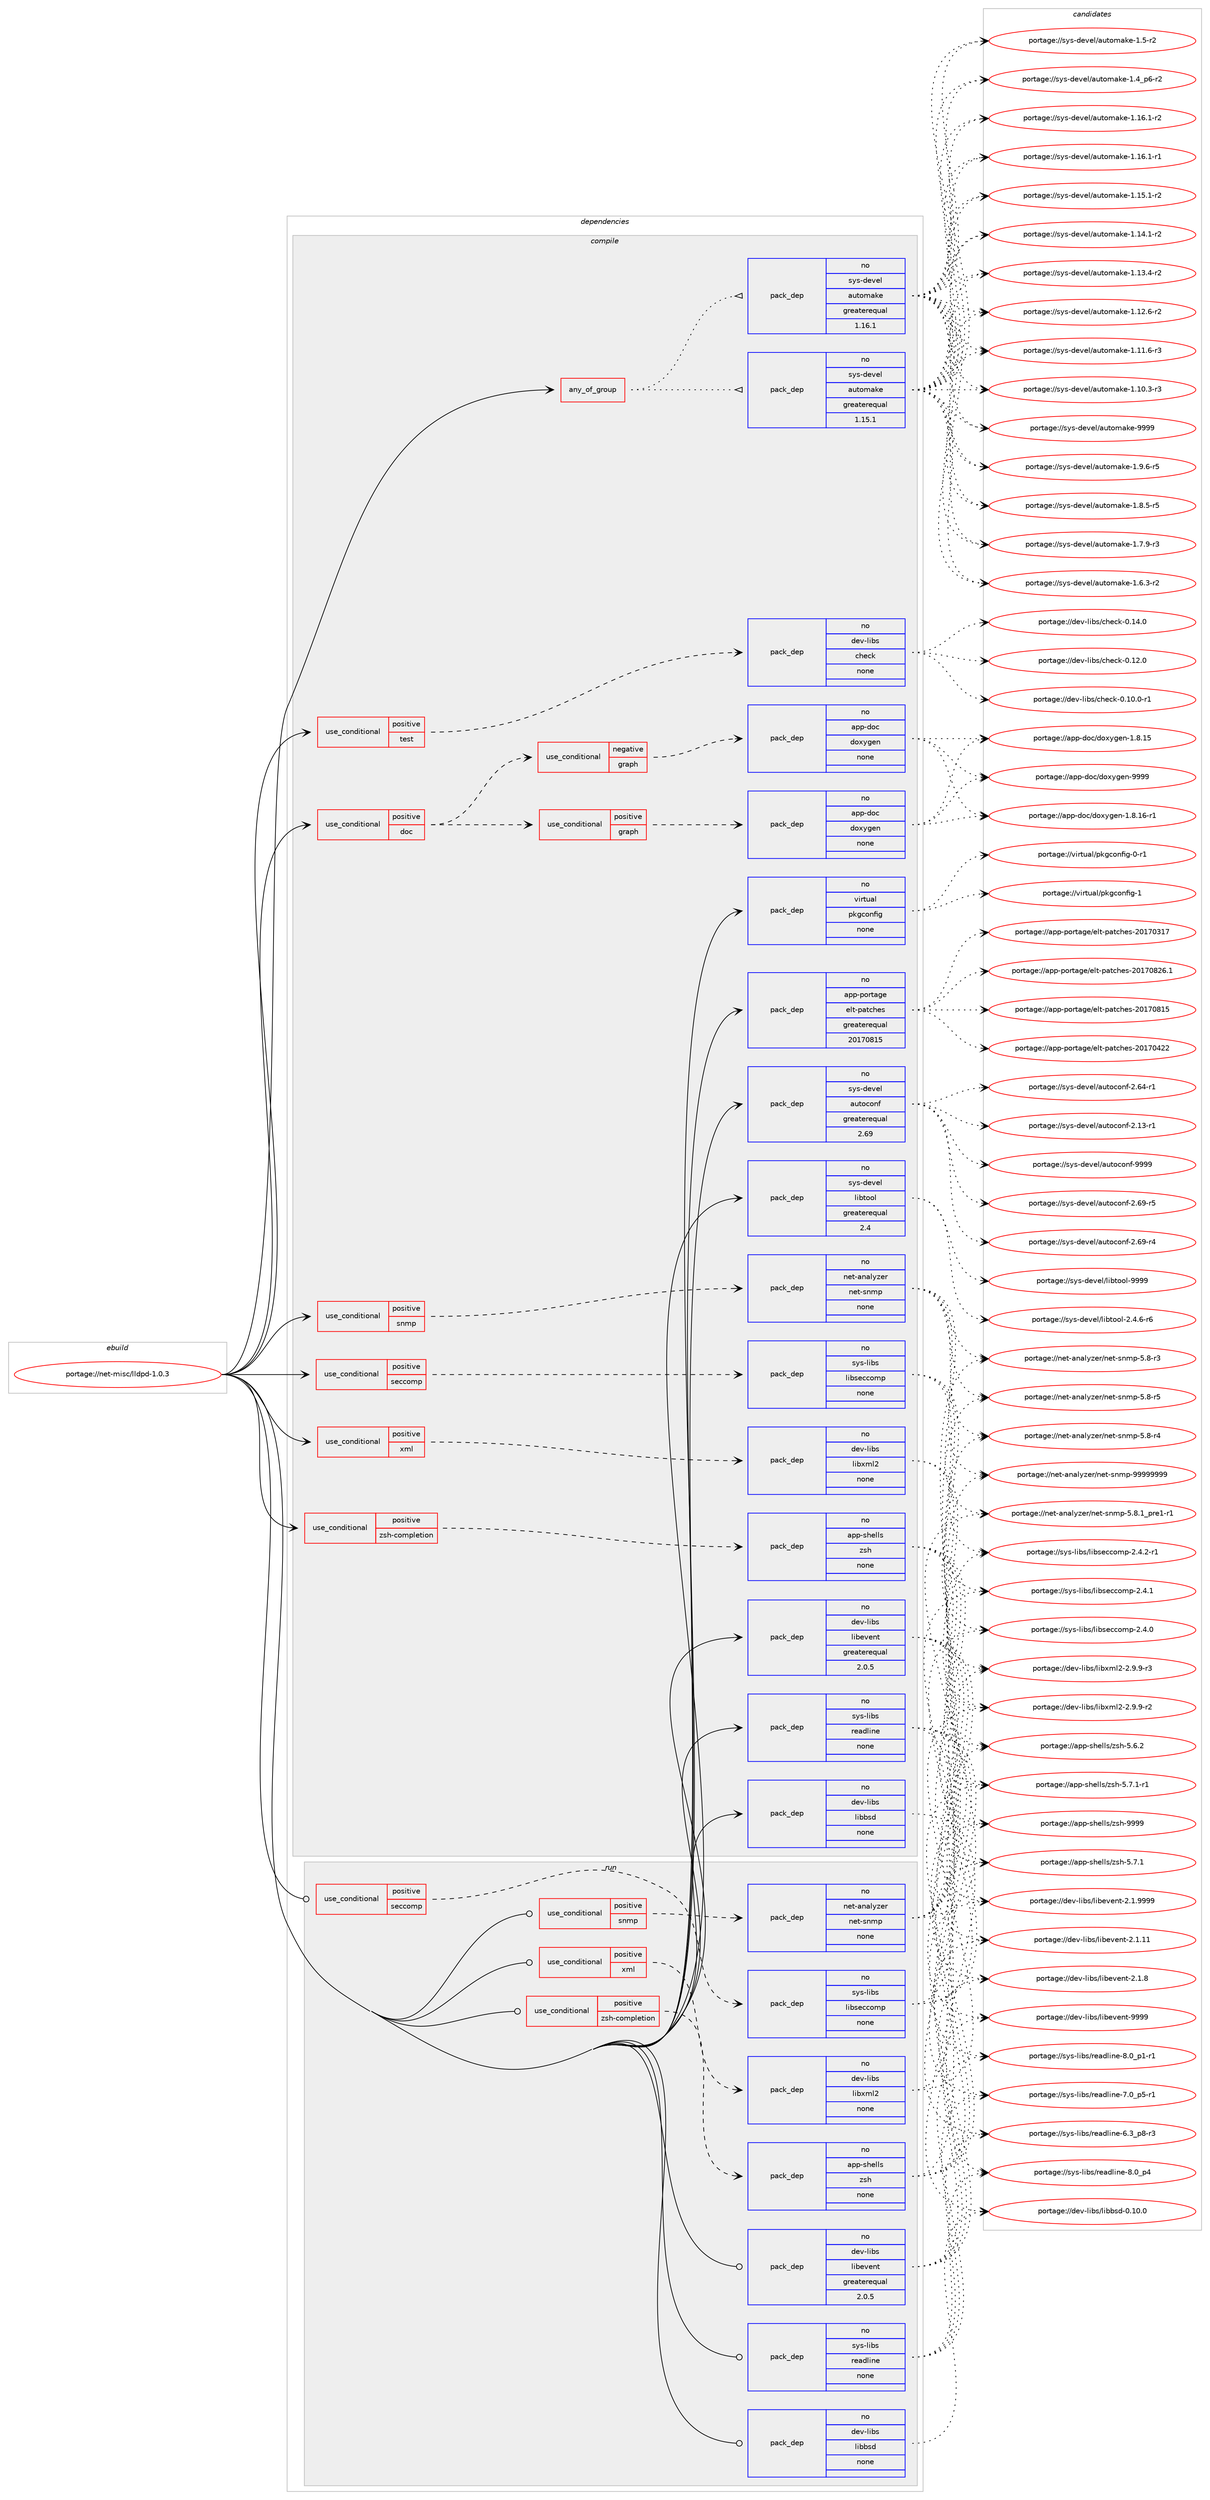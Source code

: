 digraph prolog {

# *************
# Graph options
# *************

newrank=true;
concentrate=true;
compound=true;
graph [rankdir=LR,fontname=Helvetica,fontsize=10,ranksep=1.5];#, ranksep=2.5, nodesep=0.2];
edge  [arrowhead=vee];
node  [fontname=Helvetica,fontsize=10];

# **********
# The ebuild
# **********

subgraph cluster_leftcol {
color=gray;
rank=same;
label=<<i>ebuild</i>>;
id [label="portage://net-misc/lldpd-1.0.3", color=red, width=4, href="../net-misc/lldpd-1.0.3.svg"];
}

# ****************
# The dependencies
# ****************

subgraph cluster_midcol {
color=gray;
label=<<i>dependencies</i>>;
subgraph cluster_compile {
fillcolor="#eeeeee";
style=filled;
label=<<i>compile</i>>;
subgraph any2016 {
dependency129157 [label=<<TABLE BORDER="0" CELLBORDER="1" CELLSPACING="0" CELLPADDING="4"><TR><TD CELLPADDING="10">any_of_group</TD></TR></TABLE>>, shape=none, color=red];subgraph pack100303 {
dependency129158 [label=<<TABLE BORDER="0" CELLBORDER="1" CELLSPACING="0" CELLPADDING="4" WIDTH="220"><TR><TD ROWSPAN="6" CELLPADDING="30">pack_dep</TD></TR><TR><TD WIDTH="110">no</TD></TR><TR><TD>sys-devel</TD></TR><TR><TD>automake</TD></TR><TR><TD>greaterequal</TD></TR><TR><TD>1.16.1</TD></TR></TABLE>>, shape=none, color=blue];
}
dependency129157:e -> dependency129158:w [weight=20,style="dotted",arrowhead="oinv"];
subgraph pack100304 {
dependency129159 [label=<<TABLE BORDER="0" CELLBORDER="1" CELLSPACING="0" CELLPADDING="4" WIDTH="220"><TR><TD ROWSPAN="6" CELLPADDING="30">pack_dep</TD></TR><TR><TD WIDTH="110">no</TD></TR><TR><TD>sys-devel</TD></TR><TR><TD>automake</TD></TR><TR><TD>greaterequal</TD></TR><TR><TD>1.15.1</TD></TR></TABLE>>, shape=none, color=blue];
}
dependency129157:e -> dependency129159:w [weight=20,style="dotted",arrowhead="oinv"];
}
id:e -> dependency129157:w [weight=20,style="solid",arrowhead="vee"];
subgraph cond26700 {
dependency129160 [label=<<TABLE BORDER="0" CELLBORDER="1" CELLSPACING="0" CELLPADDING="4"><TR><TD ROWSPAN="3" CELLPADDING="10">use_conditional</TD></TR><TR><TD>positive</TD></TR><TR><TD>doc</TD></TR></TABLE>>, shape=none, color=red];
subgraph cond26701 {
dependency129161 [label=<<TABLE BORDER="0" CELLBORDER="1" CELLSPACING="0" CELLPADDING="4"><TR><TD ROWSPAN="3" CELLPADDING="10">use_conditional</TD></TR><TR><TD>positive</TD></TR><TR><TD>graph</TD></TR></TABLE>>, shape=none, color=red];
subgraph pack100305 {
dependency129162 [label=<<TABLE BORDER="0" CELLBORDER="1" CELLSPACING="0" CELLPADDING="4" WIDTH="220"><TR><TD ROWSPAN="6" CELLPADDING="30">pack_dep</TD></TR><TR><TD WIDTH="110">no</TD></TR><TR><TD>app-doc</TD></TR><TR><TD>doxygen</TD></TR><TR><TD>none</TD></TR><TR><TD></TD></TR></TABLE>>, shape=none, color=blue];
}
dependency129161:e -> dependency129162:w [weight=20,style="dashed",arrowhead="vee"];
}
dependency129160:e -> dependency129161:w [weight=20,style="dashed",arrowhead="vee"];
subgraph cond26702 {
dependency129163 [label=<<TABLE BORDER="0" CELLBORDER="1" CELLSPACING="0" CELLPADDING="4"><TR><TD ROWSPAN="3" CELLPADDING="10">use_conditional</TD></TR><TR><TD>negative</TD></TR><TR><TD>graph</TD></TR></TABLE>>, shape=none, color=red];
subgraph pack100306 {
dependency129164 [label=<<TABLE BORDER="0" CELLBORDER="1" CELLSPACING="0" CELLPADDING="4" WIDTH="220"><TR><TD ROWSPAN="6" CELLPADDING="30">pack_dep</TD></TR><TR><TD WIDTH="110">no</TD></TR><TR><TD>app-doc</TD></TR><TR><TD>doxygen</TD></TR><TR><TD>none</TD></TR><TR><TD></TD></TR></TABLE>>, shape=none, color=blue];
}
dependency129163:e -> dependency129164:w [weight=20,style="dashed",arrowhead="vee"];
}
dependency129160:e -> dependency129163:w [weight=20,style="dashed",arrowhead="vee"];
}
id:e -> dependency129160:w [weight=20,style="solid",arrowhead="vee"];
subgraph cond26703 {
dependency129165 [label=<<TABLE BORDER="0" CELLBORDER="1" CELLSPACING="0" CELLPADDING="4"><TR><TD ROWSPAN="3" CELLPADDING="10">use_conditional</TD></TR><TR><TD>positive</TD></TR><TR><TD>seccomp</TD></TR></TABLE>>, shape=none, color=red];
subgraph pack100307 {
dependency129166 [label=<<TABLE BORDER="0" CELLBORDER="1" CELLSPACING="0" CELLPADDING="4" WIDTH="220"><TR><TD ROWSPAN="6" CELLPADDING="30">pack_dep</TD></TR><TR><TD WIDTH="110">no</TD></TR><TR><TD>sys-libs</TD></TR><TR><TD>libseccomp</TD></TR><TR><TD>none</TD></TR><TR><TD></TD></TR></TABLE>>, shape=none, color=blue];
}
dependency129165:e -> dependency129166:w [weight=20,style="dashed",arrowhead="vee"];
}
id:e -> dependency129165:w [weight=20,style="solid",arrowhead="vee"];
subgraph cond26704 {
dependency129167 [label=<<TABLE BORDER="0" CELLBORDER="1" CELLSPACING="0" CELLPADDING="4"><TR><TD ROWSPAN="3" CELLPADDING="10">use_conditional</TD></TR><TR><TD>positive</TD></TR><TR><TD>snmp</TD></TR></TABLE>>, shape=none, color=red];
subgraph pack100308 {
dependency129168 [label=<<TABLE BORDER="0" CELLBORDER="1" CELLSPACING="0" CELLPADDING="4" WIDTH="220"><TR><TD ROWSPAN="6" CELLPADDING="30">pack_dep</TD></TR><TR><TD WIDTH="110">no</TD></TR><TR><TD>net-analyzer</TD></TR><TR><TD>net-snmp</TD></TR><TR><TD>none</TD></TR><TR><TD></TD></TR></TABLE>>, shape=none, color=blue];
}
dependency129167:e -> dependency129168:w [weight=20,style="dashed",arrowhead="vee"];
}
id:e -> dependency129167:w [weight=20,style="solid",arrowhead="vee"];
subgraph cond26705 {
dependency129169 [label=<<TABLE BORDER="0" CELLBORDER="1" CELLSPACING="0" CELLPADDING="4"><TR><TD ROWSPAN="3" CELLPADDING="10">use_conditional</TD></TR><TR><TD>positive</TD></TR><TR><TD>test</TD></TR></TABLE>>, shape=none, color=red];
subgraph pack100309 {
dependency129170 [label=<<TABLE BORDER="0" CELLBORDER="1" CELLSPACING="0" CELLPADDING="4" WIDTH="220"><TR><TD ROWSPAN="6" CELLPADDING="30">pack_dep</TD></TR><TR><TD WIDTH="110">no</TD></TR><TR><TD>dev-libs</TD></TR><TR><TD>check</TD></TR><TR><TD>none</TD></TR><TR><TD></TD></TR></TABLE>>, shape=none, color=blue];
}
dependency129169:e -> dependency129170:w [weight=20,style="dashed",arrowhead="vee"];
}
id:e -> dependency129169:w [weight=20,style="solid",arrowhead="vee"];
subgraph cond26706 {
dependency129171 [label=<<TABLE BORDER="0" CELLBORDER="1" CELLSPACING="0" CELLPADDING="4"><TR><TD ROWSPAN="3" CELLPADDING="10">use_conditional</TD></TR><TR><TD>positive</TD></TR><TR><TD>xml</TD></TR></TABLE>>, shape=none, color=red];
subgraph pack100310 {
dependency129172 [label=<<TABLE BORDER="0" CELLBORDER="1" CELLSPACING="0" CELLPADDING="4" WIDTH="220"><TR><TD ROWSPAN="6" CELLPADDING="30">pack_dep</TD></TR><TR><TD WIDTH="110">no</TD></TR><TR><TD>dev-libs</TD></TR><TR><TD>libxml2</TD></TR><TR><TD>none</TD></TR><TR><TD></TD></TR></TABLE>>, shape=none, color=blue];
}
dependency129171:e -> dependency129172:w [weight=20,style="dashed",arrowhead="vee"];
}
id:e -> dependency129171:w [weight=20,style="solid",arrowhead="vee"];
subgraph cond26707 {
dependency129173 [label=<<TABLE BORDER="0" CELLBORDER="1" CELLSPACING="0" CELLPADDING="4"><TR><TD ROWSPAN="3" CELLPADDING="10">use_conditional</TD></TR><TR><TD>positive</TD></TR><TR><TD>zsh-completion</TD></TR></TABLE>>, shape=none, color=red];
subgraph pack100311 {
dependency129174 [label=<<TABLE BORDER="0" CELLBORDER="1" CELLSPACING="0" CELLPADDING="4" WIDTH="220"><TR><TD ROWSPAN="6" CELLPADDING="30">pack_dep</TD></TR><TR><TD WIDTH="110">no</TD></TR><TR><TD>app-shells</TD></TR><TR><TD>zsh</TD></TR><TR><TD>none</TD></TR><TR><TD></TD></TR></TABLE>>, shape=none, color=blue];
}
dependency129173:e -> dependency129174:w [weight=20,style="dashed",arrowhead="vee"];
}
id:e -> dependency129173:w [weight=20,style="solid",arrowhead="vee"];
subgraph pack100312 {
dependency129175 [label=<<TABLE BORDER="0" CELLBORDER="1" CELLSPACING="0" CELLPADDING="4" WIDTH="220"><TR><TD ROWSPAN="6" CELLPADDING="30">pack_dep</TD></TR><TR><TD WIDTH="110">no</TD></TR><TR><TD>app-portage</TD></TR><TR><TD>elt-patches</TD></TR><TR><TD>greaterequal</TD></TR><TR><TD>20170815</TD></TR></TABLE>>, shape=none, color=blue];
}
id:e -> dependency129175:w [weight=20,style="solid",arrowhead="vee"];
subgraph pack100313 {
dependency129176 [label=<<TABLE BORDER="0" CELLBORDER="1" CELLSPACING="0" CELLPADDING="4" WIDTH="220"><TR><TD ROWSPAN="6" CELLPADDING="30">pack_dep</TD></TR><TR><TD WIDTH="110">no</TD></TR><TR><TD>dev-libs</TD></TR><TR><TD>libbsd</TD></TR><TR><TD>none</TD></TR><TR><TD></TD></TR></TABLE>>, shape=none, color=blue];
}
id:e -> dependency129176:w [weight=20,style="solid",arrowhead="vee"];
subgraph pack100314 {
dependency129177 [label=<<TABLE BORDER="0" CELLBORDER="1" CELLSPACING="0" CELLPADDING="4" WIDTH="220"><TR><TD ROWSPAN="6" CELLPADDING="30">pack_dep</TD></TR><TR><TD WIDTH="110">no</TD></TR><TR><TD>dev-libs</TD></TR><TR><TD>libevent</TD></TR><TR><TD>greaterequal</TD></TR><TR><TD>2.0.5</TD></TR></TABLE>>, shape=none, color=blue];
}
id:e -> dependency129177:w [weight=20,style="solid",arrowhead="vee"];
subgraph pack100315 {
dependency129178 [label=<<TABLE BORDER="0" CELLBORDER="1" CELLSPACING="0" CELLPADDING="4" WIDTH="220"><TR><TD ROWSPAN="6" CELLPADDING="30">pack_dep</TD></TR><TR><TD WIDTH="110">no</TD></TR><TR><TD>sys-devel</TD></TR><TR><TD>autoconf</TD></TR><TR><TD>greaterequal</TD></TR><TR><TD>2.69</TD></TR></TABLE>>, shape=none, color=blue];
}
id:e -> dependency129178:w [weight=20,style="solid",arrowhead="vee"];
subgraph pack100316 {
dependency129179 [label=<<TABLE BORDER="0" CELLBORDER="1" CELLSPACING="0" CELLPADDING="4" WIDTH="220"><TR><TD ROWSPAN="6" CELLPADDING="30">pack_dep</TD></TR><TR><TD WIDTH="110">no</TD></TR><TR><TD>sys-devel</TD></TR><TR><TD>libtool</TD></TR><TR><TD>greaterequal</TD></TR><TR><TD>2.4</TD></TR></TABLE>>, shape=none, color=blue];
}
id:e -> dependency129179:w [weight=20,style="solid",arrowhead="vee"];
subgraph pack100317 {
dependency129180 [label=<<TABLE BORDER="0" CELLBORDER="1" CELLSPACING="0" CELLPADDING="4" WIDTH="220"><TR><TD ROWSPAN="6" CELLPADDING="30">pack_dep</TD></TR><TR><TD WIDTH="110">no</TD></TR><TR><TD>sys-libs</TD></TR><TR><TD>readline</TD></TR><TR><TD>none</TD></TR><TR><TD></TD></TR></TABLE>>, shape=none, color=blue];
}
id:e -> dependency129180:w [weight=20,style="solid",arrowhead="vee"];
subgraph pack100318 {
dependency129181 [label=<<TABLE BORDER="0" CELLBORDER="1" CELLSPACING="0" CELLPADDING="4" WIDTH="220"><TR><TD ROWSPAN="6" CELLPADDING="30">pack_dep</TD></TR><TR><TD WIDTH="110">no</TD></TR><TR><TD>virtual</TD></TR><TR><TD>pkgconfig</TD></TR><TR><TD>none</TD></TR><TR><TD></TD></TR></TABLE>>, shape=none, color=blue];
}
id:e -> dependency129181:w [weight=20,style="solid",arrowhead="vee"];
}
subgraph cluster_compileandrun {
fillcolor="#eeeeee";
style=filled;
label=<<i>compile and run</i>>;
}
subgraph cluster_run {
fillcolor="#eeeeee";
style=filled;
label=<<i>run</i>>;
subgraph cond26708 {
dependency129182 [label=<<TABLE BORDER="0" CELLBORDER="1" CELLSPACING="0" CELLPADDING="4"><TR><TD ROWSPAN="3" CELLPADDING="10">use_conditional</TD></TR><TR><TD>positive</TD></TR><TR><TD>seccomp</TD></TR></TABLE>>, shape=none, color=red];
subgraph pack100319 {
dependency129183 [label=<<TABLE BORDER="0" CELLBORDER="1" CELLSPACING="0" CELLPADDING="4" WIDTH="220"><TR><TD ROWSPAN="6" CELLPADDING="30">pack_dep</TD></TR><TR><TD WIDTH="110">no</TD></TR><TR><TD>sys-libs</TD></TR><TR><TD>libseccomp</TD></TR><TR><TD>none</TD></TR><TR><TD></TD></TR></TABLE>>, shape=none, color=blue];
}
dependency129182:e -> dependency129183:w [weight=20,style="dashed",arrowhead="vee"];
}
id:e -> dependency129182:w [weight=20,style="solid",arrowhead="odot"];
subgraph cond26709 {
dependency129184 [label=<<TABLE BORDER="0" CELLBORDER="1" CELLSPACING="0" CELLPADDING="4"><TR><TD ROWSPAN="3" CELLPADDING="10">use_conditional</TD></TR><TR><TD>positive</TD></TR><TR><TD>snmp</TD></TR></TABLE>>, shape=none, color=red];
subgraph pack100320 {
dependency129185 [label=<<TABLE BORDER="0" CELLBORDER="1" CELLSPACING="0" CELLPADDING="4" WIDTH="220"><TR><TD ROWSPAN="6" CELLPADDING="30">pack_dep</TD></TR><TR><TD WIDTH="110">no</TD></TR><TR><TD>net-analyzer</TD></TR><TR><TD>net-snmp</TD></TR><TR><TD>none</TD></TR><TR><TD></TD></TR></TABLE>>, shape=none, color=blue];
}
dependency129184:e -> dependency129185:w [weight=20,style="dashed",arrowhead="vee"];
}
id:e -> dependency129184:w [weight=20,style="solid",arrowhead="odot"];
subgraph cond26710 {
dependency129186 [label=<<TABLE BORDER="0" CELLBORDER="1" CELLSPACING="0" CELLPADDING="4"><TR><TD ROWSPAN="3" CELLPADDING="10">use_conditional</TD></TR><TR><TD>positive</TD></TR><TR><TD>xml</TD></TR></TABLE>>, shape=none, color=red];
subgraph pack100321 {
dependency129187 [label=<<TABLE BORDER="0" CELLBORDER="1" CELLSPACING="0" CELLPADDING="4" WIDTH="220"><TR><TD ROWSPAN="6" CELLPADDING="30">pack_dep</TD></TR><TR><TD WIDTH="110">no</TD></TR><TR><TD>dev-libs</TD></TR><TR><TD>libxml2</TD></TR><TR><TD>none</TD></TR><TR><TD></TD></TR></TABLE>>, shape=none, color=blue];
}
dependency129186:e -> dependency129187:w [weight=20,style="dashed",arrowhead="vee"];
}
id:e -> dependency129186:w [weight=20,style="solid",arrowhead="odot"];
subgraph cond26711 {
dependency129188 [label=<<TABLE BORDER="0" CELLBORDER="1" CELLSPACING="0" CELLPADDING="4"><TR><TD ROWSPAN="3" CELLPADDING="10">use_conditional</TD></TR><TR><TD>positive</TD></TR><TR><TD>zsh-completion</TD></TR></TABLE>>, shape=none, color=red];
subgraph pack100322 {
dependency129189 [label=<<TABLE BORDER="0" CELLBORDER="1" CELLSPACING="0" CELLPADDING="4" WIDTH="220"><TR><TD ROWSPAN="6" CELLPADDING="30">pack_dep</TD></TR><TR><TD WIDTH="110">no</TD></TR><TR><TD>app-shells</TD></TR><TR><TD>zsh</TD></TR><TR><TD>none</TD></TR><TR><TD></TD></TR></TABLE>>, shape=none, color=blue];
}
dependency129188:e -> dependency129189:w [weight=20,style="dashed",arrowhead="vee"];
}
id:e -> dependency129188:w [weight=20,style="solid",arrowhead="odot"];
subgraph pack100323 {
dependency129190 [label=<<TABLE BORDER="0" CELLBORDER="1" CELLSPACING="0" CELLPADDING="4" WIDTH="220"><TR><TD ROWSPAN="6" CELLPADDING="30">pack_dep</TD></TR><TR><TD WIDTH="110">no</TD></TR><TR><TD>dev-libs</TD></TR><TR><TD>libbsd</TD></TR><TR><TD>none</TD></TR><TR><TD></TD></TR></TABLE>>, shape=none, color=blue];
}
id:e -> dependency129190:w [weight=20,style="solid",arrowhead="odot"];
subgraph pack100324 {
dependency129191 [label=<<TABLE BORDER="0" CELLBORDER="1" CELLSPACING="0" CELLPADDING="4" WIDTH="220"><TR><TD ROWSPAN="6" CELLPADDING="30">pack_dep</TD></TR><TR><TD WIDTH="110">no</TD></TR><TR><TD>dev-libs</TD></TR><TR><TD>libevent</TD></TR><TR><TD>greaterequal</TD></TR><TR><TD>2.0.5</TD></TR></TABLE>>, shape=none, color=blue];
}
id:e -> dependency129191:w [weight=20,style="solid",arrowhead="odot"];
subgraph pack100325 {
dependency129192 [label=<<TABLE BORDER="0" CELLBORDER="1" CELLSPACING="0" CELLPADDING="4" WIDTH="220"><TR><TD ROWSPAN="6" CELLPADDING="30">pack_dep</TD></TR><TR><TD WIDTH="110">no</TD></TR><TR><TD>sys-libs</TD></TR><TR><TD>readline</TD></TR><TR><TD>none</TD></TR><TR><TD></TD></TR></TABLE>>, shape=none, color=blue];
}
id:e -> dependency129192:w [weight=20,style="solid",arrowhead="odot"];
}
}

# **************
# The candidates
# **************

subgraph cluster_choices {
rank=same;
color=gray;
label=<<i>candidates</i>>;

subgraph choice100303 {
color=black;
nodesep=1;
choice115121115451001011181011084797117116111109971071014557575757 [label="portage://sys-devel/automake-9999", color=red, width=4,href="../sys-devel/automake-9999.svg"];
choice115121115451001011181011084797117116111109971071014549465746544511453 [label="portage://sys-devel/automake-1.9.6-r5", color=red, width=4,href="../sys-devel/automake-1.9.6-r5.svg"];
choice115121115451001011181011084797117116111109971071014549465646534511453 [label="portage://sys-devel/automake-1.8.5-r5", color=red, width=4,href="../sys-devel/automake-1.8.5-r5.svg"];
choice115121115451001011181011084797117116111109971071014549465546574511451 [label="portage://sys-devel/automake-1.7.9-r3", color=red, width=4,href="../sys-devel/automake-1.7.9-r3.svg"];
choice115121115451001011181011084797117116111109971071014549465446514511450 [label="portage://sys-devel/automake-1.6.3-r2", color=red, width=4,href="../sys-devel/automake-1.6.3-r2.svg"];
choice11512111545100101118101108479711711611110997107101454946534511450 [label="portage://sys-devel/automake-1.5-r2", color=red, width=4,href="../sys-devel/automake-1.5-r2.svg"];
choice115121115451001011181011084797117116111109971071014549465295112544511450 [label="portage://sys-devel/automake-1.4_p6-r2", color=red, width=4,href="../sys-devel/automake-1.4_p6-r2.svg"];
choice11512111545100101118101108479711711611110997107101454946495446494511450 [label="portage://sys-devel/automake-1.16.1-r2", color=red, width=4,href="../sys-devel/automake-1.16.1-r2.svg"];
choice11512111545100101118101108479711711611110997107101454946495446494511449 [label="portage://sys-devel/automake-1.16.1-r1", color=red, width=4,href="../sys-devel/automake-1.16.1-r1.svg"];
choice11512111545100101118101108479711711611110997107101454946495346494511450 [label="portage://sys-devel/automake-1.15.1-r2", color=red, width=4,href="../sys-devel/automake-1.15.1-r2.svg"];
choice11512111545100101118101108479711711611110997107101454946495246494511450 [label="portage://sys-devel/automake-1.14.1-r2", color=red, width=4,href="../sys-devel/automake-1.14.1-r2.svg"];
choice11512111545100101118101108479711711611110997107101454946495146524511450 [label="portage://sys-devel/automake-1.13.4-r2", color=red, width=4,href="../sys-devel/automake-1.13.4-r2.svg"];
choice11512111545100101118101108479711711611110997107101454946495046544511450 [label="portage://sys-devel/automake-1.12.6-r2", color=red, width=4,href="../sys-devel/automake-1.12.6-r2.svg"];
choice11512111545100101118101108479711711611110997107101454946494946544511451 [label="portage://sys-devel/automake-1.11.6-r3", color=red, width=4,href="../sys-devel/automake-1.11.6-r3.svg"];
choice11512111545100101118101108479711711611110997107101454946494846514511451 [label="portage://sys-devel/automake-1.10.3-r3", color=red, width=4,href="../sys-devel/automake-1.10.3-r3.svg"];
dependency129158:e -> choice115121115451001011181011084797117116111109971071014557575757:w [style=dotted,weight="100"];
dependency129158:e -> choice115121115451001011181011084797117116111109971071014549465746544511453:w [style=dotted,weight="100"];
dependency129158:e -> choice115121115451001011181011084797117116111109971071014549465646534511453:w [style=dotted,weight="100"];
dependency129158:e -> choice115121115451001011181011084797117116111109971071014549465546574511451:w [style=dotted,weight="100"];
dependency129158:e -> choice115121115451001011181011084797117116111109971071014549465446514511450:w [style=dotted,weight="100"];
dependency129158:e -> choice11512111545100101118101108479711711611110997107101454946534511450:w [style=dotted,weight="100"];
dependency129158:e -> choice115121115451001011181011084797117116111109971071014549465295112544511450:w [style=dotted,weight="100"];
dependency129158:e -> choice11512111545100101118101108479711711611110997107101454946495446494511450:w [style=dotted,weight="100"];
dependency129158:e -> choice11512111545100101118101108479711711611110997107101454946495446494511449:w [style=dotted,weight="100"];
dependency129158:e -> choice11512111545100101118101108479711711611110997107101454946495346494511450:w [style=dotted,weight="100"];
dependency129158:e -> choice11512111545100101118101108479711711611110997107101454946495246494511450:w [style=dotted,weight="100"];
dependency129158:e -> choice11512111545100101118101108479711711611110997107101454946495146524511450:w [style=dotted,weight="100"];
dependency129158:e -> choice11512111545100101118101108479711711611110997107101454946495046544511450:w [style=dotted,weight="100"];
dependency129158:e -> choice11512111545100101118101108479711711611110997107101454946494946544511451:w [style=dotted,weight="100"];
dependency129158:e -> choice11512111545100101118101108479711711611110997107101454946494846514511451:w [style=dotted,weight="100"];
}
subgraph choice100304 {
color=black;
nodesep=1;
choice115121115451001011181011084797117116111109971071014557575757 [label="portage://sys-devel/automake-9999", color=red, width=4,href="../sys-devel/automake-9999.svg"];
choice115121115451001011181011084797117116111109971071014549465746544511453 [label="portage://sys-devel/automake-1.9.6-r5", color=red, width=4,href="../sys-devel/automake-1.9.6-r5.svg"];
choice115121115451001011181011084797117116111109971071014549465646534511453 [label="portage://sys-devel/automake-1.8.5-r5", color=red, width=4,href="../sys-devel/automake-1.8.5-r5.svg"];
choice115121115451001011181011084797117116111109971071014549465546574511451 [label="portage://sys-devel/automake-1.7.9-r3", color=red, width=4,href="../sys-devel/automake-1.7.9-r3.svg"];
choice115121115451001011181011084797117116111109971071014549465446514511450 [label="portage://sys-devel/automake-1.6.3-r2", color=red, width=4,href="../sys-devel/automake-1.6.3-r2.svg"];
choice11512111545100101118101108479711711611110997107101454946534511450 [label="portage://sys-devel/automake-1.5-r2", color=red, width=4,href="../sys-devel/automake-1.5-r2.svg"];
choice115121115451001011181011084797117116111109971071014549465295112544511450 [label="portage://sys-devel/automake-1.4_p6-r2", color=red, width=4,href="../sys-devel/automake-1.4_p6-r2.svg"];
choice11512111545100101118101108479711711611110997107101454946495446494511450 [label="portage://sys-devel/automake-1.16.1-r2", color=red, width=4,href="../sys-devel/automake-1.16.1-r2.svg"];
choice11512111545100101118101108479711711611110997107101454946495446494511449 [label="portage://sys-devel/automake-1.16.1-r1", color=red, width=4,href="../sys-devel/automake-1.16.1-r1.svg"];
choice11512111545100101118101108479711711611110997107101454946495346494511450 [label="portage://sys-devel/automake-1.15.1-r2", color=red, width=4,href="../sys-devel/automake-1.15.1-r2.svg"];
choice11512111545100101118101108479711711611110997107101454946495246494511450 [label="portage://sys-devel/automake-1.14.1-r2", color=red, width=4,href="../sys-devel/automake-1.14.1-r2.svg"];
choice11512111545100101118101108479711711611110997107101454946495146524511450 [label="portage://sys-devel/automake-1.13.4-r2", color=red, width=4,href="../sys-devel/automake-1.13.4-r2.svg"];
choice11512111545100101118101108479711711611110997107101454946495046544511450 [label="portage://sys-devel/automake-1.12.6-r2", color=red, width=4,href="../sys-devel/automake-1.12.6-r2.svg"];
choice11512111545100101118101108479711711611110997107101454946494946544511451 [label="portage://sys-devel/automake-1.11.6-r3", color=red, width=4,href="../sys-devel/automake-1.11.6-r3.svg"];
choice11512111545100101118101108479711711611110997107101454946494846514511451 [label="portage://sys-devel/automake-1.10.3-r3", color=red, width=4,href="../sys-devel/automake-1.10.3-r3.svg"];
dependency129159:e -> choice115121115451001011181011084797117116111109971071014557575757:w [style=dotted,weight="100"];
dependency129159:e -> choice115121115451001011181011084797117116111109971071014549465746544511453:w [style=dotted,weight="100"];
dependency129159:e -> choice115121115451001011181011084797117116111109971071014549465646534511453:w [style=dotted,weight="100"];
dependency129159:e -> choice115121115451001011181011084797117116111109971071014549465546574511451:w [style=dotted,weight="100"];
dependency129159:e -> choice115121115451001011181011084797117116111109971071014549465446514511450:w [style=dotted,weight="100"];
dependency129159:e -> choice11512111545100101118101108479711711611110997107101454946534511450:w [style=dotted,weight="100"];
dependency129159:e -> choice115121115451001011181011084797117116111109971071014549465295112544511450:w [style=dotted,weight="100"];
dependency129159:e -> choice11512111545100101118101108479711711611110997107101454946495446494511450:w [style=dotted,weight="100"];
dependency129159:e -> choice11512111545100101118101108479711711611110997107101454946495446494511449:w [style=dotted,weight="100"];
dependency129159:e -> choice11512111545100101118101108479711711611110997107101454946495346494511450:w [style=dotted,weight="100"];
dependency129159:e -> choice11512111545100101118101108479711711611110997107101454946495246494511450:w [style=dotted,weight="100"];
dependency129159:e -> choice11512111545100101118101108479711711611110997107101454946495146524511450:w [style=dotted,weight="100"];
dependency129159:e -> choice11512111545100101118101108479711711611110997107101454946495046544511450:w [style=dotted,weight="100"];
dependency129159:e -> choice11512111545100101118101108479711711611110997107101454946494946544511451:w [style=dotted,weight="100"];
dependency129159:e -> choice11512111545100101118101108479711711611110997107101454946494846514511451:w [style=dotted,weight="100"];
}
subgraph choice100305 {
color=black;
nodesep=1;
choice971121124510011199471001111201211031011104557575757 [label="portage://app-doc/doxygen-9999", color=red, width=4,href="../app-doc/doxygen-9999.svg"];
choice97112112451001119947100111120121103101110454946564649544511449 [label="portage://app-doc/doxygen-1.8.16-r1", color=red, width=4,href="../app-doc/doxygen-1.8.16-r1.svg"];
choice9711211245100111994710011112012110310111045494656464953 [label="portage://app-doc/doxygen-1.8.15", color=red, width=4,href="../app-doc/doxygen-1.8.15.svg"];
dependency129162:e -> choice971121124510011199471001111201211031011104557575757:w [style=dotted,weight="100"];
dependency129162:e -> choice97112112451001119947100111120121103101110454946564649544511449:w [style=dotted,weight="100"];
dependency129162:e -> choice9711211245100111994710011112012110310111045494656464953:w [style=dotted,weight="100"];
}
subgraph choice100306 {
color=black;
nodesep=1;
choice971121124510011199471001111201211031011104557575757 [label="portage://app-doc/doxygen-9999", color=red, width=4,href="../app-doc/doxygen-9999.svg"];
choice97112112451001119947100111120121103101110454946564649544511449 [label="portage://app-doc/doxygen-1.8.16-r1", color=red, width=4,href="../app-doc/doxygen-1.8.16-r1.svg"];
choice9711211245100111994710011112012110310111045494656464953 [label="portage://app-doc/doxygen-1.8.15", color=red, width=4,href="../app-doc/doxygen-1.8.15.svg"];
dependency129164:e -> choice971121124510011199471001111201211031011104557575757:w [style=dotted,weight="100"];
dependency129164:e -> choice97112112451001119947100111120121103101110454946564649544511449:w [style=dotted,weight="100"];
dependency129164:e -> choice9711211245100111994710011112012110310111045494656464953:w [style=dotted,weight="100"];
}
subgraph choice100307 {
color=black;
nodesep=1;
choice1151211154510810598115471081059811510199991111091124550465246504511449 [label="portage://sys-libs/libseccomp-2.4.2-r1", color=red, width=4,href="../sys-libs/libseccomp-2.4.2-r1.svg"];
choice115121115451081059811547108105981151019999111109112455046524649 [label="portage://sys-libs/libseccomp-2.4.1", color=red, width=4,href="../sys-libs/libseccomp-2.4.1.svg"];
choice115121115451081059811547108105981151019999111109112455046524648 [label="portage://sys-libs/libseccomp-2.4.0", color=red, width=4,href="../sys-libs/libseccomp-2.4.0.svg"];
dependency129166:e -> choice1151211154510810598115471081059811510199991111091124550465246504511449:w [style=dotted,weight="100"];
dependency129166:e -> choice115121115451081059811547108105981151019999111109112455046524649:w [style=dotted,weight="100"];
dependency129166:e -> choice115121115451081059811547108105981151019999111109112455046524648:w [style=dotted,weight="100"];
}
subgraph choice100308 {
color=black;
nodesep=1;
choice1101011164597110971081211221011144711010111645115110109112455757575757575757 [label="portage://net-analyzer/net-snmp-99999999", color=red, width=4,href="../net-analyzer/net-snmp-99999999.svg"];
choice110101116459711097108121122101114471101011164511511010911245534656464995112114101494511449 [label="portage://net-analyzer/net-snmp-5.8.1_pre1-r1", color=red, width=4,href="../net-analyzer/net-snmp-5.8.1_pre1-r1.svg"];
choice1101011164597110971081211221011144711010111645115110109112455346564511453 [label="portage://net-analyzer/net-snmp-5.8-r5", color=red, width=4,href="../net-analyzer/net-snmp-5.8-r5.svg"];
choice1101011164597110971081211221011144711010111645115110109112455346564511452 [label="portage://net-analyzer/net-snmp-5.8-r4", color=red, width=4,href="../net-analyzer/net-snmp-5.8-r4.svg"];
choice1101011164597110971081211221011144711010111645115110109112455346564511451 [label="portage://net-analyzer/net-snmp-5.8-r3", color=red, width=4,href="../net-analyzer/net-snmp-5.8-r3.svg"];
dependency129168:e -> choice1101011164597110971081211221011144711010111645115110109112455757575757575757:w [style=dotted,weight="100"];
dependency129168:e -> choice110101116459711097108121122101114471101011164511511010911245534656464995112114101494511449:w [style=dotted,weight="100"];
dependency129168:e -> choice1101011164597110971081211221011144711010111645115110109112455346564511453:w [style=dotted,weight="100"];
dependency129168:e -> choice1101011164597110971081211221011144711010111645115110109112455346564511452:w [style=dotted,weight="100"];
dependency129168:e -> choice1101011164597110971081211221011144711010111645115110109112455346564511451:w [style=dotted,weight="100"];
}
subgraph choice100309 {
color=black;
nodesep=1;
choice100101118451081059811547991041019910745484649524648 [label="portage://dev-libs/check-0.14.0", color=red, width=4,href="../dev-libs/check-0.14.0.svg"];
choice100101118451081059811547991041019910745484649504648 [label="portage://dev-libs/check-0.12.0", color=red, width=4,href="../dev-libs/check-0.12.0.svg"];
choice1001011184510810598115479910410199107454846494846484511449 [label="portage://dev-libs/check-0.10.0-r1", color=red, width=4,href="../dev-libs/check-0.10.0-r1.svg"];
dependency129170:e -> choice100101118451081059811547991041019910745484649524648:w [style=dotted,weight="100"];
dependency129170:e -> choice100101118451081059811547991041019910745484649504648:w [style=dotted,weight="100"];
dependency129170:e -> choice1001011184510810598115479910410199107454846494846484511449:w [style=dotted,weight="100"];
}
subgraph choice100310 {
color=black;
nodesep=1;
choice10010111845108105981154710810598120109108504550465746574511451 [label="portage://dev-libs/libxml2-2.9.9-r3", color=red, width=4,href="../dev-libs/libxml2-2.9.9-r3.svg"];
choice10010111845108105981154710810598120109108504550465746574511450 [label="portage://dev-libs/libxml2-2.9.9-r2", color=red, width=4,href="../dev-libs/libxml2-2.9.9-r2.svg"];
dependency129172:e -> choice10010111845108105981154710810598120109108504550465746574511451:w [style=dotted,weight="100"];
dependency129172:e -> choice10010111845108105981154710810598120109108504550465746574511450:w [style=dotted,weight="100"];
}
subgraph choice100311 {
color=black;
nodesep=1;
choice9711211245115104101108108115471221151044557575757 [label="portage://app-shells/zsh-9999", color=red, width=4,href="../app-shells/zsh-9999.svg"];
choice9711211245115104101108108115471221151044553465546494511449 [label="portage://app-shells/zsh-5.7.1-r1", color=red, width=4,href="../app-shells/zsh-5.7.1-r1.svg"];
choice971121124511510410110810811547122115104455346554649 [label="portage://app-shells/zsh-5.7.1", color=red, width=4,href="../app-shells/zsh-5.7.1.svg"];
choice971121124511510410110810811547122115104455346544650 [label="portage://app-shells/zsh-5.6.2", color=red, width=4,href="../app-shells/zsh-5.6.2.svg"];
dependency129174:e -> choice9711211245115104101108108115471221151044557575757:w [style=dotted,weight="100"];
dependency129174:e -> choice9711211245115104101108108115471221151044553465546494511449:w [style=dotted,weight="100"];
dependency129174:e -> choice971121124511510410110810811547122115104455346554649:w [style=dotted,weight="100"];
dependency129174:e -> choice971121124511510410110810811547122115104455346544650:w [style=dotted,weight="100"];
}
subgraph choice100312 {
color=black;
nodesep=1;
choice971121124511211111411697103101471011081164511297116991041011154550484955485650544649 [label="portage://app-portage/elt-patches-20170826.1", color=red, width=4,href="../app-portage/elt-patches-20170826.1.svg"];
choice97112112451121111141169710310147101108116451129711699104101115455048495548564953 [label="portage://app-portage/elt-patches-20170815", color=red, width=4,href="../app-portage/elt-patches-20170815.svg"];
choice97112112451121111141169710310147101108116451129711699104101115455048495548525050 [label="portage://app-portage/elt-patches-20170422", color=red, width=4,href="../app-portage/elt-patches-20170422.svg"];
choice97112112451121111141169710310147101108116451129711699104101115455048495548514955 [label="portage://app-portage/elt-patches-20170317", color=red, width=4,href="../app-portage/elt-patches-20170317.svg"];
dependency129175:e -> choice971121124511211111411697103101471011081164511297116991041011154550484955485650544649:w [style=dotted,weight="100"];
dependency129175:e -> choice97112112451121111141169710310147101108116451129711699104101115455048495548564953:w [style=dotted,weight="100"];
dependency129175:e -> choice97112112451121111141169710310147101108116451129711699104101115455048495548525050:w [style=dotted,weight="100"];
dependency129175:e -> choice97112112451121111141169710310147101108116451129711699104101115455048495548514955:w [style=dotted,weight="100"];
}
subgraph choice100313 {
color=black;
nodesep=1;
choice100101118451081059811547108105989811510045484649484648 [label="portage://dev-libs/libbsd-0.10.0", color=red, width=4,href="../dev-libs/libbsd-0.10.0.svg"];
dependency129176:e -> choice100101118451081059811547108105989811510045484649484648:w [style=dotted,weight="100"];
}
subgraph choice100314 {
color=black;
nodesep=1;
choice100101118451081059811547108105981011181011101164557575757 [label="portage://dev-libs/libevent-9999", color=red, width=4,href="../dev-libs/libevent-9999.svg"];
choice10010111845108105981154710810598101118101110116455046494657575757 [label="portage://dev-libs/libevent-2.1.9999", color=red, width=4,href="../dev-libs/libevent-2.1.9999.svg"];
choice10010111845108105981154710810598101118101110116455046494656 [label="portage://dev-libs/libevent-2.1.8", color=red, width=4,href="../dev-libs/libevent-2.1.8.svg"];
choice1001011184510810598115471081059810111810111011645504649464949 [label="portage://dev-libs/libevent-2.1.11", color=red, width=4,href="../dev-libs/libevent-2.1.11.svg"];
dependency129177:e -> choice100101118451081059811547108105981011181011101164557575757:w [style=dotted,weight="100"];
dependency129177:e -> choice10010111845108105981154710810598101118101110116455046494657575757:w [style=dotted,weight="100"];
dependency129177:e -> choice10010111845108105981154710810598101118101110116455046494656:w [style=dotted,weight="100"];
dependency129177:e -> choice1001011184510810598115471081059810111810111011645504649464949:w [style=dotted,weight="100"];
}
subgraph choice100315 {
color=black;
nodesep=1;
choice115121115451001011181011084797117116111991111101024557575757 [label="portage://sys-devel/autoconf-9999", color=red, width=4,href="../sys-devel/autoconf-9999.svg"];
choice1151211154510010111810110847971171161119911111010245504654574511453 [label="portage://sys-devel/autoconf-2.69-r5", color=red, width=4,href="../sys-devel/autoconf-2.69-r5.svg"];
choice1151211154510010111810110847971171161119911111010245504654574511452 [label="portage://sys-devel/autoconf-2.69-r4", color=red, width=4,href="../sys-devel/autoconf-2.69-r4.svg"];
choice1151211154510010111810110847971171161119911111010245504654524511449 [label="portage://sys-devel/autoconf-2.64-r1", color=red, width=4,href="../sys-devel/autoconf-2.64-r1.svg"];
choice1151211154510010111810110847971171161119911111010245504649514511449 [label="portage://sys-devel/autoconf-2.13-r1", color=red, width=4,href="../sys-devel/autoconf-2.13-r1.svg"];
dependency129178:e -> choice115121115451001011181011084797117116111991111101024557575757:w [style=dotted,weight="100"];
dependency129178:e -> choice1151211154510010111810110847971171161119911111010245504654574511453:w [style=dotted,weight="100"];
dependency129178:e -> choice1151211154510010111810110847971171161119911111010245504654574511452:w [style=dotted,weight="100"];
dependency129178:e -> choice1151211154510010111810110847971171161119911111010245504654524511449:w [style=dotted,weight="100"];
dependency129178:e -> choice1151211154510010111810110847971171161119911111010245504649514511449:w [style=dotted,weight="100"];
}
subgraph choice100316 {
color=black;
nodesep=1;
choice1151211154510010111810110847108105981161111111084557575757 [label="portage://sys-devel/libtool-9999", color=red, width=4,href="../sys-devel/libtool-9999.svg"];
choice1151211154510010111810110847108105981161111111084550465246544511454 [label="portage://sys-devel/libtool-2.4.6-r6", color=red, width=4,href="../sys-devel/libtool-2.4.6-r6.svg"];
dependency129179:e -> choice1151211154510010111810110847108105981161111111084557575757:w [style=dotted,weight="100"];
dependency129179:e -> choice1151211154510010111810110847108105981161111111084550465246544511454:w [style=dotted,weight="100"];
}
subgraph choice100317 {
color=black;
nodesep=1;
choice11512111545108105981154711410197100108105110101455646489511252 [label="portage://sys-libs/readline-8.0_p4", color=red, width=4,href="../sys-libs/readline-8.0_p4.svg"];
choice115121115451081059811547114101971001081051101014556464895112494511449 [label="portage://sys-libs/readline-8.0_p1-r1", color=red, width=4,href="../sys-libs/readline-8.0_p1-r1.svg"];
choice115121115451081059811547114101971001081051101014555464895112534511449 [label="portage://sys-libs/readline-7.0_p5-r1", color=red, width=4,href="../sys-libs/readline-7.0_p5-r1.svg"];
choice115121115451081059811547114101971001081051101014554465195112564511451 [label="portage://sys-libs/readline-6.3_p8-r3", color=red, width=4,href="../sys-libs/readline-6.3_p8-r3.svg"];
dependency129180:e -> choice11512111545108105981154711410197100108105110101455646489511252:w [style=dotted,weight="100"];
dependency129180:e -> choice115121115451081059811547114101971001081051101014556464895112494511449:w [style=dotted,weight="100"];
dependency129180:e -> choice115121115451081059811547114101971001081051101014555464895112534511449:w [style=dotted,weight="100"];
dependency129180:e -> choice115121115451081059811547114101971001081051101014554465195112564511451:w [style=dotted,weight="100"];
}
subgraph choice100318 {
color=black;
nodesep=1;
choice1181051141161179710847112107103991111101021051034549 [label="portage://virtual/pkgconfig-1", color=red, width=4,href="../virtual/pkgconfig-1.svg"];
choice11810511411611797108471121071039911111010210510345484511449 [label="portage://virtual/pkgconfig-0-r1", color=red, width=4,href="../virtual/pkgconfig-0-r1.svg"];
dependency129181:e -> choice1181051141161179710847112107103991111101021051034549:w [style=dotted,weight="100"];
dependency129181:e -> choice11810511411611797108471121071039911111010210510345484511449:w [style=dotted,weight="100"];
}
subgraph choice100319 {
color=black;
nodesep=1;
choice1151211154510810598115471081059811510199991111091124550465246504511449 [label="portage://sys-libs/libseccomp-2.4.2-r1", color=red, width=4,href="../sys-libs/libseccomp-2.4.2-r1.svg"];
choice115121115451081059811547108105981151019999111109112455046524649 [label="portage://sys-libs/libseccomp-2.4.1", color=red, width=4,href="../sys-libs/libseccomp-2.4.1.svg"];
choice115121115451081059811547108105981151019999111109112455046524648 [label="portage://sys-libs/libseccomp-2.4.0", color=red, width=4,href="../sys-libs/libseccomp-2.4.0.svg"];
dependency129183:e -> choice1151211154510810598115471081059811510199991111091124550465246504511449:w [style=dotted,weight="100"];
dependency129183:e -> choice115121115451081059811547108105981151019999111109112455046524649:w [style=dotted,weight="100"];
dependency129183:e -> choice115121115451081059811547108105981151019999111109112455046524648:w [style=dotted,weight="100"];
}
subgraph choice100320 {
color=black;
nodesep=1;
choice1101011164597110971081211221011144711010111645115110109112455757575757575757 [label="portage://net-analyzer/net-snmp-99999999", color=red, width=4,href="../net-analyzer/net-snmp-99999999.svg"];
choice110101116459711097108121122101114471101011164511511010911245534656464995112114101494511449 [label="portage://net-analyzer/net-snmp-5.8.1_pre1-r1", color=red, width=4,href="../net-analyzer/net-snmp-5.8.1_pre1-r1.svg"];
choice1101011164597110971081211221011144711010111645115110109112455346564511453 [label="portage://net-analyzer/net-snmp-5.8-r5", color=red, width=4,href="../net-analyzer/net-snmp-5.8-r5.svg"];
choice1101011164597110971081211221011144711010111645115110109112455346564511452 [label="portage://net-analyzer/net-snmp-5.8-r4", color=red, width=4,href="../net-analyzer/net-snmp-5.8-r4.svg"];
choice1101011164597110971081211221011144711010111645115110109112455346564511451 [label="portage://net-analyzer/net-snmp-5.8-r3", color=red, width=4,href="../net-analyzer/net-snmp-5.8-r3.svg"];
dependency129185:e -> choice1101011164597110971081211221011144711010111645115110109112455757575757575757:w [style=dotted,weight="100"];
dependency129185:e -> choice110101116459711097108121122101114471101011164511511010911245534656464995112114101494511449:w [style=dotted,weight="100"];
dependency129185:e -> choice1101011164597110971081211221011144711010111645115110109112455346564511453:w [style=dotted,weight="100"];
dependency129185:e -> choice1101011164597110971081211221011144711010111645115110109112455346564511452:w [style=dotted,weight="100"];
dependency129185:e -> choice1101011164597110971081211221011144711010111645115110109112455346564511451:w [style=dotted,weight="100"];
}
subgraph choice100321 {
color=black;
nodesep=1;
choice10010111845108105981154710810598120109108504550465746574511451 [label="portage://dev-libs/libxml2-2.9.9-r3", color=red, width=4,href="../dev-libs/libxml2-2.9.9-r3.svg"];
choice10010111845108105981154710810598120109108504550465746574511450 [label="portage://dev-libs/libxml2-2.9.9-r2", color=red, width=4,href="../dev-libs/libxml2-2.9.9-r2.svg"];
dependency129187:e -> choice10010111845108105981154710810598120109108504550465746574511451:w [style=dotted,weight="100"];
dependency129187:e -> choice10010111845108105981154710810598120109108504550465746574511450:w [style=dotted,weight="100"];
}
subgraph choice100322 {
color=black;
nodesep=1;
choice9711211245115104101108108115471221151044557575757 [label="portage://app-shells/zsh-9999", color=red, width=4,href="../app-shells/zsh-9999.svg"];
choice9711211245115104101108108115471221151044553465546494511449 [label="portage://app-shells/zsh-5.7.1-r1", color=red, width=4,href="../app-shells/zsh-5.7.1-r1.svg"];
choice971121124511510410110810811547122115104455346554649 [label="portage://app-shells/zsh-5.7.1", color=red, width=4,href="../app-shells/zsh-5.7.1.svg"];
choice971121124511510410110810811547122115104455346544650 [label="portage://app-shells/zsh-5.6.2", color=red, width=4,href="../app-shells/zsh-5.6.2.svg"];
dependency129189:e -> choice9711211245115104101108108115471221151044557575757:w [style=dotted,weight="100"];
dependency129189:e -> choice9711211245115104101108108115471221151044553465546494511449:w [style=dotted,weight="100"];
dependency129189:e -> choice971121124511510410110810811547122115104455346554649:w [style=dotted,weight="100"];
dependency129189:e -> choice971121124511510410110810811547122115104455346544650:w [style=dotted,weight="100"];
}
subgraph choice100323 {
color=black;
nodesep=1;
choice100101118451081059811547108105989811510045484649484648 [label="portage://dev-libs/libbsd-0.10.0", color=red, width=4,href="../dev-libs/libbsd-0.10.0.svg"];
dependency129190:e -> choice100101118451081059811547108105989811510045484649484648:w [style=dotted,weight="100"];
}
subgraph choice100324 {
color=black;
nodesep=1;
choice100101118451081059811547108105981011181011101164557575757 [label="portage://dev-libs/libevent-9999", color=red, width=4,href="../dev-libs/libevent-9999.svg"];
choice10010111845108105981154710810598101118101110116455046494657575757 [label="portage://dev-libs/libevent-2.1.9999", color=red, width=4,href="../dev-libs/libevent-2.1.9999.svg"];
choice10010111845108105981154710810598101118101110116455046494656 [label="portage://dev-libs/libevent-2.1.8", color=red, width=4,href="../dev-libs/libevent-2.1.8.svg"];
choice1001011184510810598115471081059810111810111011645504649464949 [label="portage://dev-libs/libevent-2.1.11", color=red, width=4,href="../dev-libs/libevent-2.1.11.svg"];
dependency129191:e -> choice100101118451081059811547108105981011181011101164557575757:w [style=dotted,weight="100"];
dependency129191:e -> choice10010111845108105981154710810598101118101110116455046494657575757:w [style=dotted,weight="100"];
dependency129191:e -> choice10010111845108105981154710810598101118101110116455046494656:w [style=dotted,weight="100"];
dependency129191:e -> choice1001011184510810598115471081059810111810111011645504649464949:w [style=dotted,weight="100"];
}
subgraph choice100325 {
color=black;
nodesep=1;
choice11512111545108105981154711410197100108105110101455646489511252 [label="portage://sys-libs/readline-8.0_p4", color=red, width=4,href="../sys-libs/readline-8.0_p4.svg"];
choice115121115451081059811547114101971001081051101014556464895112494511449 [label="portage://sys-libs/readline-8.0_p1-r1", color=red, width=4,href="../sys-libs/readline-8.0_p1-r1.svg"];
choice115121115451081059811547114101971001081051101014555464895112534511449 [label="portage://sys-libs/readline-7.0_p5-r1", color=red, width=4,href="../sys-libs/readline-7.0_p5-r1.svg"];
choice115121115451081059811547114101971001081051101014554465195112564511451 [label="portage://sys-libs/readline-6.3_p8-r3", color=red, width=4,href="../sys-libs/readline-6.3_p8-r3.svg"];
dependency129192:e -> choice11512111545108105981154711410197100108105110101455646489511252:w [style=dotted,weight="100"];
dependency129192:e -> choice115121115451081059811547114101971001081051101014556464895112494511449:w [style=dotted,weight="100"];
dependency129192:e -> choice115121115451081059811547114101971001081051101014555464895112534511449:w [style=dotted,weight="100"];
dependency129192:e -> choice115121115451081059811547114101971001081051101014554465195112564511451:w [style=dotted,weight="100"];
}
}

}
